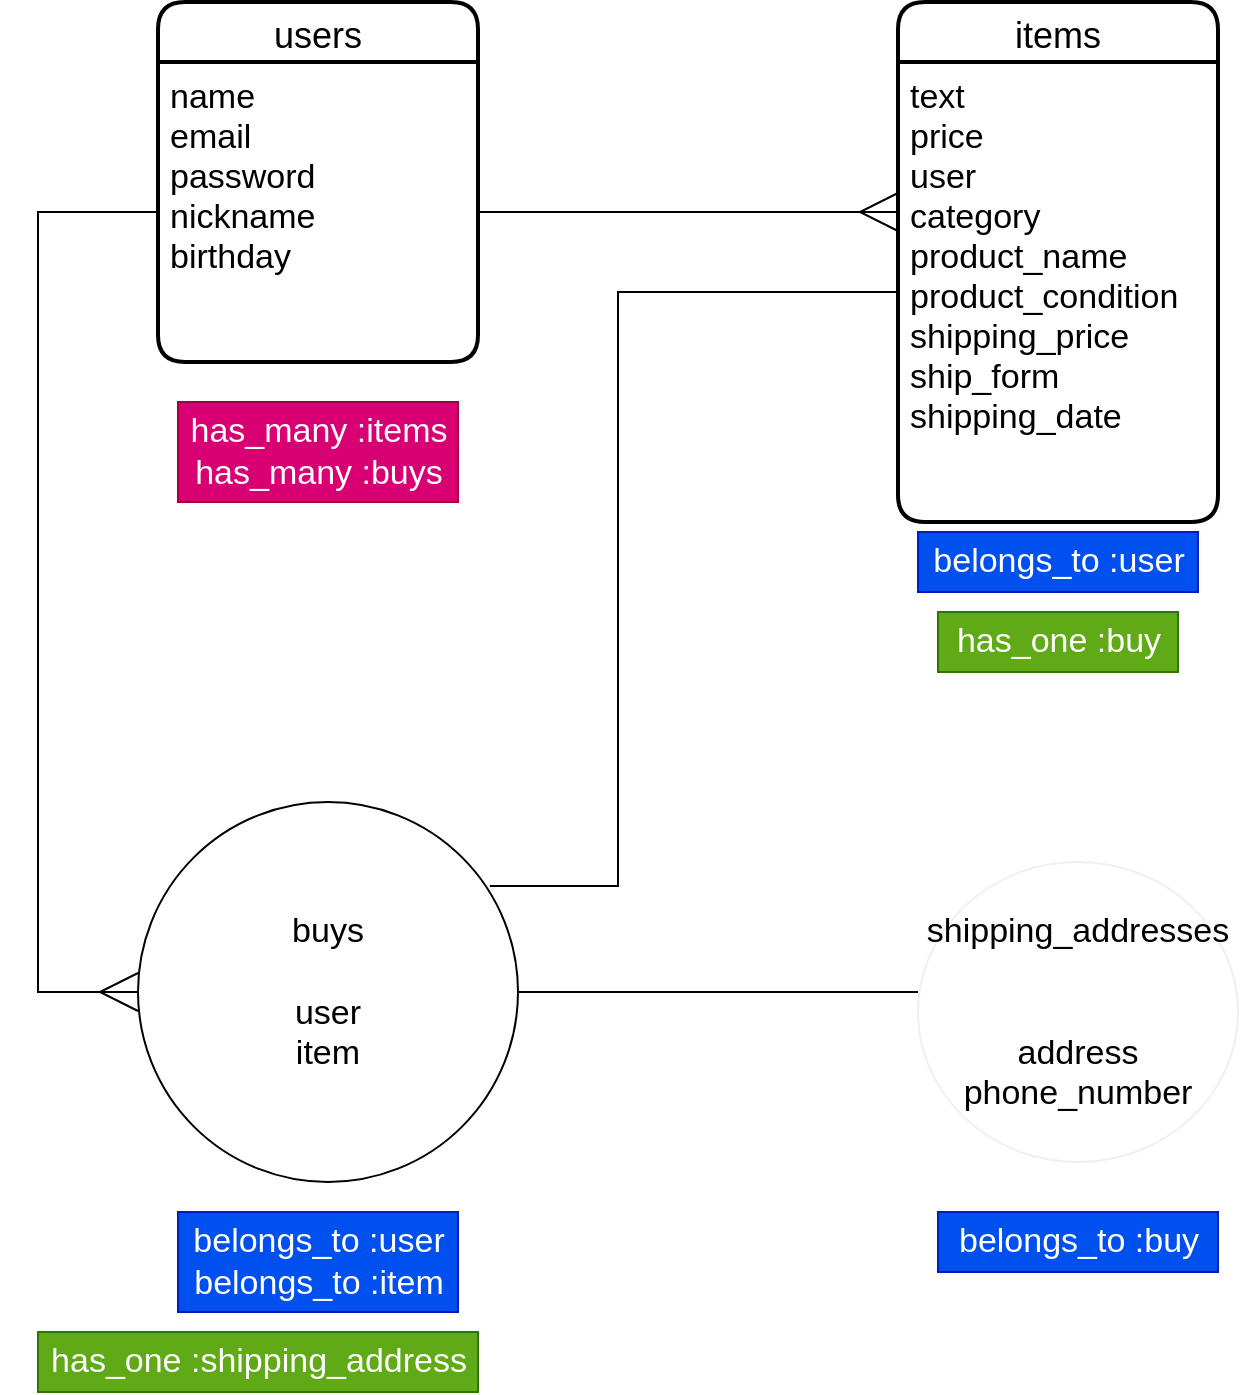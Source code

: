 <mxfile version="13.6.5" pages="2">
    <diagram id="uezLD5o0L_q3V_L5e2ju" name="ページ1">
        <mxGraphModel dx="1208" dy="860" grid="1" gridSize="10" guides="1" tooltips="1" connect="1" arrows="1" fold="1" page="1" pageScale="1" pageWidth="827" pageHeight="1169" math="0" shadow="0">
            <root>
                <mxCell id="0"/>
                <mxCell id="1" parent="0"/>
                <mxCell id="21" value="users" style="swimlane;childLayout=stackLayout;horizontal=1;startSize=30;horizontalStack=0;rounded=1;fontSize=18;fontStyle=0;strokeWidth=2;resizeParent=0;resizeLast=1;shadow=0;dashed=0;align=center;" vertex="1" parent="1">
                    <mxGeometry x="130" y="100" width="160" height="180" as="geometry"/>
                </mxCell>
                <mxCell id="22" value="name&#10;email&#10;password&#10;nickname&#10;birthday" style="align=left;strokeColor=none;fillColor=none;spacingLeft=4;fontSize=17;verticalAlign=top;resizable=0;rotatable=0;part=1;" vertex="1" parent="21">
                    <mxGeometry y="30" width="160" height="150" as="geometry"/>
                </mxCell>
                <mxCell id="24" value="items" style="swimlane;childLayout=stackLayout;horizontal=1;startSize=30;horizontalStack=0;rounded=1;fontSize=18;fontStyle=0;strokeWidth=2;resizeParent=0;resizeLast=1;shadow=0;dashed=0;align=center;" vertex="1" parent="1">
                    <mxGeometry x="500" y="100" width="160" height="260" as="geometry"/>
                </mxCell>
                <mxCell id="25" value="text&#10;price&#10;user&#10;category&#10;product_name&#10;product_condition&#10;shipping_price&#10;ship_form&#10;shipping_date " style="align=left;strokeColor=none;fillColor=none;spacingLeft=4;fontSize=17;verticalAlign=top;resizable=0;rotatable=0;part=1;" vertex="1" parent="24">
                    <mxGeometry y="30" width="160" height="230" as="geometry"/>
                </mxCell>
                <mxCell id="39" style="edgeStyle=orthogonalEdgeStyle;rounded=0;orthogonalLoop=1;jettySize=auto;html=1;exitX=1;exitY=0.5;exitDx=0;exitDy=0;entryX=0;entryY=0.433;entryDx=0;entryDy=0;entryPerimeter=0;startSize=6;endArrow=none;endFill=0;endSize=17;fontSize=17;" edge="1" parent="1" source="26" target="28">
                    <mxGeometry relative="1" as="geometry"/>
                </mxCell>
                <mxCell id="26" value="buys&lt;br&gt;&lt;br&gt;user&lt;br&gt;item" style="ellipse;whiteSpace=wrap;html=1;align=center;fontSize=17;" vertex="1" parent="1">
                    <mxGeometry x="120" y="500" width="190" height="190" as="geometry"/>
                </mxCell>
                <mxCell id="28" value="shipping_addresses&lt;br&gt;&lt;br&gt;&lt;br&gt;address&lt;br&gt;phone_number" style="ellipse;whiteSpace=wrap;html=1;align=center;fontSize=17;strokeColor=#F0F0F0;" vertex="1" parent="1">
                    <mxGeometry x="510" y="530" width="160" height="150" as="geometry"/>
                </mxCell>
                <mxCell id="30" value="belongs_to :buy" style="text;html=1;align=center;verticalAlign=middle;resizable=0;points=[];autosize=1;fontSize=17;fillColor=#0050ef;strokeColor=#001DBC;fontColor=#ffffff;" vertex="1" parent="1">
                    <mxGeometry x="520" y="705" width="140" height="30" as="geometry"/>
                </mxCell>
                <mxCell id="31" value="belongs_to :user&lt;br&gt;belongs_to :item&lt;br&gt;" style="text;html=1;align=center;verticalAlign=middle;resizable=0;points=[];autosize=1;fontSize=17;fillColor=#0050ef;strokeColor=#001DBC;fontColor=#ffffff;" vertex="1" parent="1">
                    <mxGeometry x="140" y="705" width="140" height="50" as="geometry"/>
                </mxCell>
                <mxCell id="32" value="has_one :shipping_address" style="text;html=1;align=center;verticalAlign=middle;resizable=0;points=[];autosize=1;fontSize=17;fillColor=#60a917;strokeColor=#2D7600;fontColor=#ffffff;" vertex="1" parent="1">
                    <mxGeometry x="70" y="765" width="220" height="30" as="geometry"/>
                </mxCell>
                <mxCell id="33" value="has_many :items&lt;br&gt;has_many :buys" style="text;html=1;align=center;verticalAlign=middle;resizable=0;points=[];autosize=1;fontSize=17;fillColor=#d80073;strokeColor=#A50040;fontColor=#ffffff;" vertex="1" parent="1">
                    <mxGeometry x="140" y="300" width="140" height="50" as="geometry"/>
                </mxCell>
                <mxCell id="34" value="belongs_to :user" style="text;html=1;align=center;verticalAlign=middle;resizable=0;points=[];autosize=1;fontSize=17;fillColor=#0050ef;strokeColor=#001DBC;fontColor=#ffffff;" vertex="1" parent="1">
                    <mxGeometry x="510" y="365" width="140" height="30" as="geometry"/>
                </mxCell>
                <mxCell id="35" value="has_one :buy" style="text;html=1;align=center;verticalAlign=middle;resizable=0;points=[];autosize=1;fontSize=17;fillColor=#60a917;strokeColor=#2D7600;fontColor=#ffffff;" vertex="1" parent="1">
                    <mxGeometry x="520" y="405" width="120" height="30" as="geometry"/>
                </mxCell>
                <mxCell id="36" style="edgeStyle=orthogonalEdgeStyle;rounded=0;orthogonalLoop=1;jettySize=auto;html=1;exitX=1;exitY=0.5;exitDx=0;exitDy=0;endArrow=ERmany;endFill=0;fontSize=17;startSize=6;endSize=17;" edge="1" parent="1" source="22">
                    <mxGeometry relative="1" as="geometry">
                        <mxPoint x="500" y="205" as="targetPoint"/>
                    </mxGeometry>
                </mxCell>
                <mxCell id="37" style="edgeStyle=orthogonalEdgeStyle;rounded=0;orthogonalLoop=1;jettySize=auto;html=1;exitX=0;exitY=0.5;exitDx=0;exitDy=0;startSize=6;endArrow=ERmany;endFill=0;endSize=17;fontSize=17;entryX=0;entryY=0.5;entryDx=0;entryDy=0;" edge="1" parent="1" source="22" target="26">
                    <mxGeometry relative="1" as="geometry">
                        <mxPoint x="70" y="610" as="targetPoint"/>
                        <Array as="points">
                            <mxPoint x="70" y="205"/>
                            <mxPoint x="70" y="595"/>
                        </Array>
                    </mxGeometry>
                </mxCell>
                <mxCell id="38" style="edgeStyle=orthogonalEdgeStyle;rounded=0;orthogonalLoop=1;jettySize=auto;html=1;exitX=0;exitY=0.5;exitDx=0;exitDy=0;startSize=6;endArrow=none;endFill=0;endSize=17;fontSize=17;entryX=0.926;entryY=0.221;entryDx=0;entryDy=0;entryPerimeter=0;" edge="1" parent="1" source="25" target="26">
                    <mxGeometry relative="1" as="geometry">
                        <mxPoint x="360" y="560" as="targetPoint"/>
                        <Array as="points">
                            <mxPoint x="360" y="245"/>
                            <mxPoint x="360" y="542"/>
                        </Array>
                    </mxGeometry>
                </mxCell>
            </root>
        </mxGraphModel>
    </diagram>
    <diagram id="cNm57MevGDpp9wYpxoj6" name="ページ2">
        &#xa;        &#xa;&#xa;
        <mxGraphModel dx="728" dy="680" grid="1" gridSize="10" guides="1" tooltips="1" connect="1" arrows="1" fold="1" page="1" pageScale="1" pageWidth="827" pageHeight="1169" math="0" shadow="0">
            &#xa;            &#xa;&#xa;
            <root>
                &#xa;                &#xa;&#xa;
                <mxCell id="hwjIkTZ1rtK1TXr1kXpn-0"/>
                &#xa;                &#xa;&#xa;
                <mxCell id="hwjIkTZ1rtK1TXr1kXpn-1" parent="hwjIkTZ1rtK1TXr1kXpn-0"/>
                &#xa;                &#xa;&#xa;
            </root>
            &#xa;            &#xa;&#xa;
        </mxGraphModel>
        &#xa;        &#xa;&#xa;
    </diagram>
</mxfile>